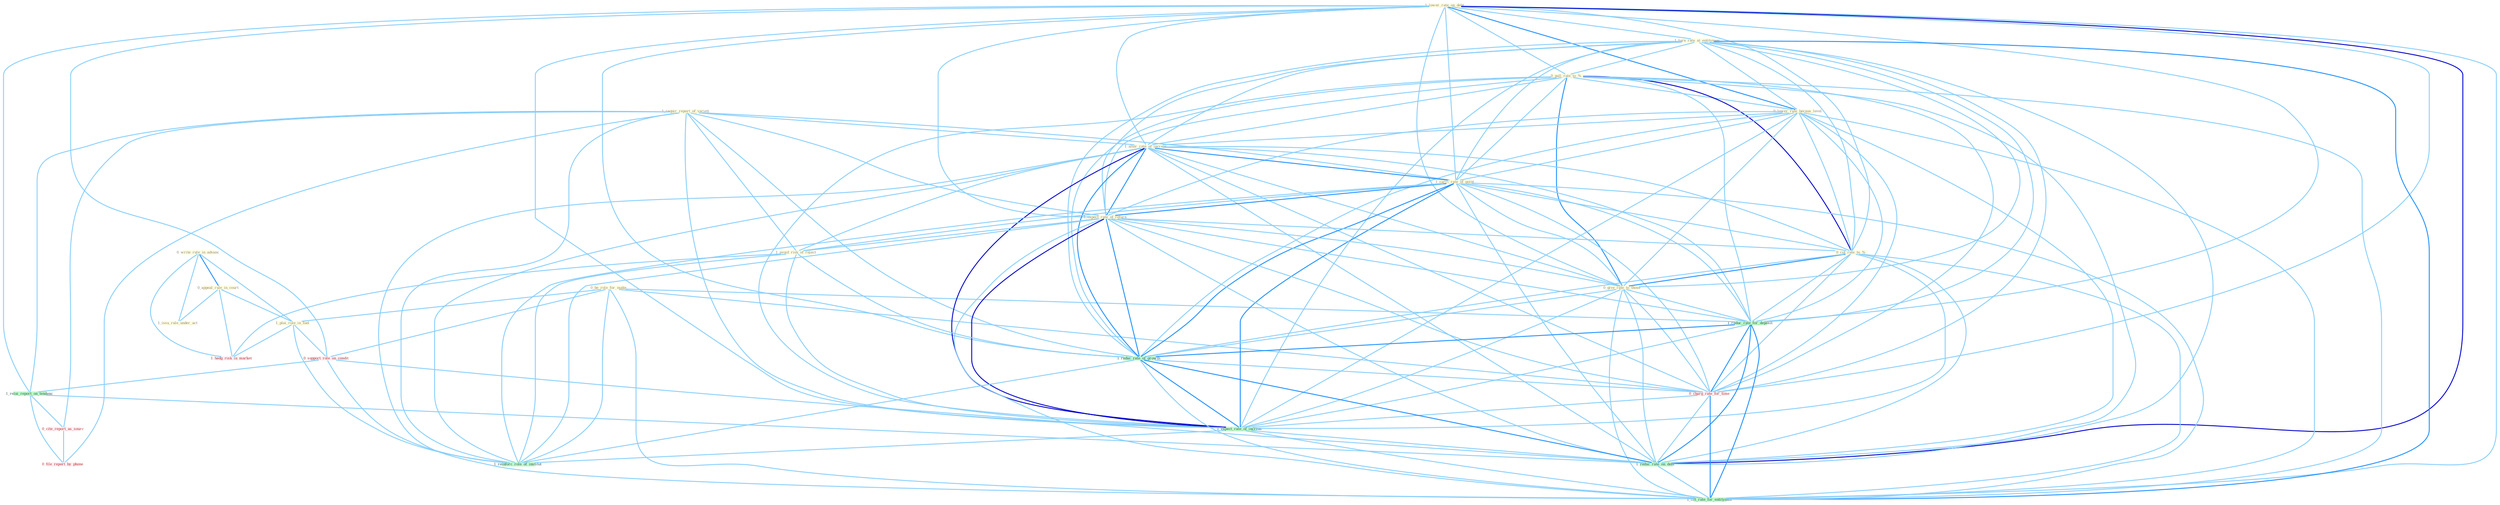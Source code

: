 Graph G{ 
    node
    [shape=polygon,style=filled,width=.5,height=.06,color="#BDFCC9",fixedsize=true,fontsize=4,
    fontcolor="#2f4f4f"];
    {node
    [color="#ffffe0", fontcolor="#8b7d6b"] "0_be_role_for_make " "1_lower_rate_on_debt " "0_write_rule_in_advanc " "1_turn_rate_at_entitynam " "1_requir_report_of_varieti " "0_pull_rate_to_% " "0_lower_rate_becaus_level " "1_alter_rate_of_increas " "1_carri_rate_of_point " "1_expect_rate_of_return " "0_cut_rate_to_% " "0_appeal_rule_in_court " "1_issu_rule_under_act " "0_give_rate_to_those " "1_avoid_risk_of_reject " "1_plai_role_in_fuel "}
{node [color="#fff0f5", fontcolor="#b22222"] "0_support_role_on_condit " "0_cite_report_as_sourc " "0_file_report_by_phone " "0_charg_rate_for_time " "1_hedg_risk_in_market "}
edge [color="#B0E2FF"];

	"0_be_role_for_make " -- "1_plai_role_in_fuel " [w="1", color="#87cefa" ];
	"0_be_role_for_make " -- "1_reduc_rate_for_deposit " [w="1", color="#87cefa" ];
	"0_be_role_for_make " -- "0_support_role_on_condit " [w="1", color="#87cefa" ];
	"0_be_role_for_make " -- "0_charg_rate_for_time " [w="1", color="#87cefa" ];
	"0_be_role_for_make " -- "1_reinforc_role_of_institut " [w="1", color="#87cefa" ];
	"0_be_role_for_make " -- "1_lift_rate_for_entitynam " [w="1", color="#87cefa" ];
	"1_lower_rate_on_debt " -- "1_turn_rate_at_entitynam " [w="1", color="#87cefa" ];
	"1_lower_rate_on_debt " -- "0_pull_rate_to_% " [w="1", color="#87cefa" ];
	"1_lower_rate_on_debt " -- "0_lower_rate_becaus_level " [w="2", color="#1e90ff" , len=0.8];
	"1_lower_rate_on_debt " -- "1_alter_rate_of_increas " [w="1", color="#87cefa" ];
	"1_lower_rate_on_debt " -- "1_carri_rate_of_point " [w="1", color="#87cefa" ];
	"1_lower_rate_on_debt " -- "1_expect_rate_of_return " [w="1", color="#87cefa" ];
	"1_lower_rate_on_debt " -- "0_cut_rate_to_% " [w="1", color="#87cefa" ];
	"1_lower_rate_on_debt " -- "0_give_rate_to_those " [w="1", color="#87cefa" ];
	"1_lower_rate_on_debt " -- "1_reduc_rate_for_deposit " [w="1", color="#87cefa" ];
	"1_lower_rate_on_debt " -- "0_support_role_on_condit " [w="1", color="#87cefa" ];
	"1_lower_rate_on_debt " -- "1_relai_report_on_tendenc " [w="1", color="#87cefa" ];
	"1_lower_rate_on_debt " -- "1_reduc_rate_of_growth " [w="1", color="#87cefa" ];
	"1_lower_rate_on_debt " -- "0_charg_rate_for_time " [w="1", color="#87cefa" ];
	"1_lower_rate_on_debt " -- "1_expect_rate_of_increas " [w="1", color="#87cefa" ];
	"1_lower_rate_on_debt " -- "1_reduc_rate_on_debt " [w="3", color="#0000cd" , len=0.6];
	"1_lower_rate_on_debt " -- "1_lift_rate_for_entitynam " [w="1", color="#87cefa" ];
	"0_write_rule_in_advanc " -- "0_appeal_rule_in_court " [w="2", color="#1e90ff" , len=0.8];
	"0_write_rule_in_advanc " -- "1_issu_rule_under_act " [w="1", color="#87cefa" ];
	"0_write_rule_in_advanc " -- "1_plai_role_in_fuel " [w="1", color="#87cefa" ];
	"0_write_rule_in_advanc " -- "1_hedg_risk_in_market " [w="1", color="#87cefa" ];
	"1_turn_rate_at_entitynam " -- "0_pull_rate_to_% " [w="1", color="#87cefa" ];
	"1_turn_rate_at_entitynam " -- "0_lower_rate_becaus_level " [w="1", color="#87cefa" ];
	"1_turn_rate_at_entitynam " -- "1_alter_rate_of_increas " [w="1", color="#87cefa" ];
	"1_turn_rate_at_entitynam " -- "1_carri_rate_of_point " [w="1", color="#87cefa" ];
	"1_turn_rate_at_entitynam " -- "1_expect_rate_of_return " [w="1", color="#87cefa" ];
	"1_turn_rate_at_entitynam " -- "0_cut_rate_to_% " [w="1", color="#87cefa" ];
	"1_turn_rate_at_entitynam " -- "0_give_rate_to_those " [w="1", color="#87cefa" ];
	"1_turn_rate_at_entitynam " -- "1_reduc_rate_for_deposit " [w="1", color="#87cefa" ];
	"1_turn_rate_at_entitynam " -- "1_reduc_rate_of_growth " [w="1", color="#87cefa" ];
	"1_turn_rate_at_entitynam " -- "0_charg_rate_for_time " [w="1", color="#87cefa" ];
	"1_turn_rate_at_entitynam " -- "1_expect_rate_of_increas " [w="1", color="#87cefa" ];
	"1_turn_rate_at_entitynam " -- "1_reduc_rate_on_debt " [w="1", color="#87cefa" ];
	"1_turn_rate_at_entitynam " -- "1_lift_rate_for_entitynam " [w="2", color="#1e90ff" , len=0.8];
	"1_requir_report_of_varieti " -- "1_alter_rate_of_increas " [w="1", color="#87cefa" ];
	"1_requir_report_of_varieti " -- "1_carri_rate_of_point " [w="1", color="#87cefa" ];
	"1_requir_report_of_varieti " -- "1_expect_rate_of_return " [w="1", color="#87cefa" ];
	"1_requir_report_of_varieti " -- "1_avoid_risk_of_reject " [w="1", color="#87cefa" ];
	"1_requir_report_of_varieti " -- "1_relai_report_on_tendenc " [w="1", color="#87cefa" ];
	"1_requir_report_of_varieti " -- "0_cite_report_as_sourc " [w="1", color="#87cefa" ];
	"1_requir_report_of_varieti " -- "1_reduc_rate_of_growth " [w="1", color="#87cefa" ];
	"1_requir_report_of_varieti " -- "0_file_report_by_phone " [w="1", color="#87cefa" ];
	"1_requir_report_of_varieti " -- "1_expect_rate_of_increas " [w="1", color="#87cefa" ];
	"1_requir_report_of_varieti " -- "1_reinforc_role_of_institut " [w="1", color="#87cefa" ];
	"0_pull_rate_to_% " -- "0_lower_rate_becaus_level " [w="1", color="#87cefa" ];
	"0_pull_rate_to_% " -- "1_alter_rate_of_increas " [w="1", color="#87cefa" ];
	"0_pull_rate_to_% " -- "1_carri_rate_of_point " [w="1", color="#87cefa" ];
	"0_pull_rate_to_% " -- "1_expect_rate_of_return " [w="1", color="#87cefa" ];
	"0_pull_rate_to_% " -- "0_cut_rate_to_% " [w="3", color="#0000cd" , len=0.6];
	"0_pull_rate_to_% " -- "0_give_rate_to_those " [w="2", color="#1e90ff" , len=0.8];
	"0_pull_rate_to_% " -- "1_reduc_rate_for_deposit " [w="1", color="#87cefa" ];
	"0_pull_rate_to_% " -- "1_reduc_rate_of_growth " [w="1", color="#87cefa" ];
	"0_pull_rate_to_% " -- "0_charg_rate_for_time " [w="1", color="#87cefa" ];
	"0_pull_rate_to_% " -- "1_expect_rate_of_increas " [w="1", color="#87cefa" ];
	"0_pull_rate_to_% " -- "1_reduc_rate_on_debt " [w="1", color="#87cefa" ];
	"0_pull_rate_to_% " -- "1_lift_rate_for_entitynam " [w="1", color="#87cefa" ];
	"0_lower_rate_becaus_level " -- "1_alter_rate_of_increas " [w="1", color="#87cefa" ];
	"0_lower_rate_becaus_level " -- "1_carri_rate_of_point " [w="1", color="#87cefa" ];
	"0_lower_rate_becaus_level " -- "1_expect_rate_of_return " [w="1", color="#87cefa" ];
	"0_lower_rate_becaus_level " -- "0_cut_rate_to_% " [w="1", color="#87cefa" ];
	"0_lower_rate_becaus_level " -- "0_give_rate_to_those " [w="1", color="#87cefa" ];
	"0_lower_rate_becaus_level " -- "1_reduc_rate_for_deposit " [w="1", color="#87cefa" ];
	"0_lower_rate_becaus_level " -- "1_reduc_rate_of_growth " [w="1", color="#87cefa" ];
	"0_lower_rate_becaus_level " -- "0_charg_rate_for_time " [w="1", color="#87cefa" ];
	"0_lower_rate_becaus_level " -- "1_expect_rate_of_increas " [w="1", color="#87cefa" ];
	"0_lower_rate_becaus_level " -- "1_reduc_rate_on_debt " [w="1", color="#87cefa" ];
	"0_lower_rate_becaus_level " -- "1_lift_rate_for_entitynam " [w="1", color="#87cefa" ];
	"1_alter_rate_of_increas " -- "1_carri_rate_of_point " [w="2", color="#1e90ff" , len=0.8];
	"1_alter_rate_of_increas " -- "1_expect_rate_of_return " [w="2", color="#1e90ff" , len=0.8];
	"1_alter_rate_of_increas " -- "0_cut_rate_to_% " [w="1", color="#87cefa" ];
	"1_alter_rate_of_increas " -- "0_give_rate_to_those " [w="1", color="#87cefa" ];
	"1_alter_rate_of_increas " -- "1_avoid_risk_of_reject " [w="1", color="#87cefa" ];
	"1_alter_rate_of_increas " -- "1_reduc_rate_for_deposit " [w="1", color="#87cefa" ];
	"1_alter_rate_of_increas " -- "1_reduc_rate_of_growth " [w="2", color="#1e90ff" , len=0.8];
	"1_alter_rate_of_increas " -- "0_charg_rate_for_time " [w="1", color="#87cefa" ];
	"1_alter_rate_of_increas " -- "1_expect_rate_of_increas " [w="3", color="#0000cd" , len=0.6];
	"1_alter_rate_of_increas " -- "1_reduc_rate_on_debt " [w="1", color="#87cefa" ];
	"1_alter_rate_of_increas " -- "1_reinforc_role_of_institut " [w="1", color="#87cefa" ];
	"1_alter_rate_of_increas " -- "1_lift_rate_for_entitynam " [w="1", color="#87cefa" ];
	"1_carri_rate_of_point " -- "1_expect_rate_of_return " [w="2", color="#1e90ff" , len=0.8];
	"1_carri_rate_of_point " -- "0_cut_rate_to_% " [w="1", color="#87cefa" ];
	"1_carri_rate_of_point " -- "0_give_rate_to_those " [w="1", color="#87cefa" ];
	"1_carri_rate_of_point " -- "1_avoid_risk_of_reject " [w="1", color="#87cefa" ];
	"1_carri_rate_of_point " -- "1_reduc_rate_for_deposit " [w="1", color="#87cefa" ];
	"1_carri_rate_of_point " -- "1_reduc_rate_of_growth " [w="2", color="#1e90ff" , len=0.8];
	"1_carri_rate_of_point " -- "0_charg_rate_for_time " [w="1", color="#87cefa" ];
	"1_carri_rate_of_point " -- "1_expect_rate_of_increas " [w="2", color="#1e90ff" , len=0.8];
	"1_carri_rate_of_point " -- "1_reduc_rate_on_debt " [w="1", color="#87cefa" ];
	"1_carri_rate_of_point " -- "1_reinforc_role_of_institut " [w="1", color="#87cefa" ];
	"1_carri_rate_of_point " -- "1_lift_rate_for_entitynam " [w="1", color="#87cefa" ];
	"1_expect_rate_of_return " -- "0_cut_rate_to_% " [w="1", color="#87cefa" ];
	"1_expect_rate_of_return " -- "0_give_rate_to_those " [w="1", color="#87cefa" ];
	"1_expect_rate_of_return " -- "1_avoid_risk_of_reject " [w="1", color="#87cefa" ];
	"1_expect_rate_of_return " -- "1_reduc_rate_for_deposit " [w="1", color="#87cefa" ];
	"1_expect_rate_of_return " -- "1_reduc_rate_of_growth " [w="2", color="#1e90ff" , len=0.8];
	"1_expect_rate_of_return " -- "0_charg_rate_for_time " [w="1", color="#87cefa" ];
	"1_expect_rate_of_return " -- "1_expect_rate_of_increas " [w="3", color="#0000cd" , len=0.6];
	"1_expect_rate_of_return " -- "1_reduc_rate_on_debt " [w="1", color="#87cefa" ];
	"1_expect_rate_of_return " -- "1_reinforc_role_of_institut " [w="1", color="#87cefa" ];
	"1_expect_rate_of_return " -- "1_lift_rate_for_entitynam " [w="1", color="#87cefa" ];
	"0_cut_rate_to_% " -- "0_give_rate_to_those " [w="2", color="#1e90ff" , len=0.8];
	"0_cut_rate_to_% " -- "1_reduc_rate_for_deposit " [w="1", color="#87cefa" ];
	"0_cut_rate_to_% " -- "1_reduc_rate_of_growth " [w="1", color="#87cefa" ];
	"0_cut_rate_to_% " -- "0_charg_rate_for_time " [w="1", color="#87cefa" ];
	"0_cut_rate_to_% " -- "1_expect_rate_of_increas " [w="1", color="#87cefa" ];
	"0_cut_rate_to_% " -- "1_reduc_rate_on_debt " [w="1", color="#87cefa" ];
	"0_cut_rate_to_% " -- "1_lift_rate_for_entitynam " [w="1", color="#87cefa" ];
	"0_appeal_rule_in_court " -- "1_issu_rule_under_act " [w="1", color="#87cefa" ];
	"0_appeal_rule_in_court " -- "1_plai_role_in_fuel " [w="1", color="#87cefa" ];
	"0_appeal_rule_in_court " -- "1_hedg_risk_in_market " [w="1", color="#87cefa" ];
	"0_give_rate_to_those " -- "1_reduc_rate_for_deposit " [w="1", color="#87cefa" ];
	"0_give_rate_to_those " -- "1_reduc_rate_of_growth " [w="1", color="#87cefa" ];
	"0_give_rate_to_those " -- "0_charg_rate_for_time " [w="1", color="#87cefa" ];
	"0_give_rate_to_those " -- "1_expect_rate_of_increas " [w="1", color="#87cefa" ];
	"0_give_rate_to_those " -- "1_reduc_rate_on_debt " [w="1", color="#87cefa" ];
	"0_give_rate_to_those " -- "1_lift_rate_for_entitynam " [w="1", color="#87cefa" ];
	"1_avoid_risk_of_reject " -- "1_reduc_rate_of_growth " [w="1", color="#87cefa" ];
	"1_avoid_risk_of_reject " -- "1_expect_rate_of_increas " [w="1", color="#87cefa" ];
	"1_avoid_risk_of_reject " -- "1_reinforc_role_of_institut " [w="1", color="#87cefa" ];
	"1_avoid_risk_of_reject " -- "1_hedg_risk_in_market " [w="1", color="#87cefa" ];
	"1_plai_role_in_fuel " -- "0_support_role_on_condit " [w="1", color="#87cefa" ];
	"1_plai_role_in_fuel " -- "1_reinforc_role_of_institut " [w="1", color="#87cefa" ];
	"1_plai_role_in_fuel " -- "1_hedg_risk_in_market " [w="1", color="#87cefa" ];
	"1_reduc_rate_for_deposit " -- "1_reduc_rate_of_growth " [w="2", color="#1e90ff" , len=0.8];
	"1_reduc_rate_for_deposit " -- "0_charg_rate_for_time " [w="2", color="#1e90ff" , len=0.8];
	"1_reduc_rate_for_deposit " -- "1_expect_rate_of_increas " [w="1", color="#87cefa" ];
	"1_reduc_rate_for_deposit " -- "1_reduc_rate_on_debt " [w="2", color="#1e90ff" , len=0.8];
	"1_reduc_rate_for_deposit " -- "1_lift_rate_for_entitynam " [w="2", color="#1e90ff" , len=0.8];
	"0_support_role_on_condit " -- "1_relai_report_on_tendenc " [w="1", color="#87cefa" ];
	"0_support_role_on_condit " -- "1_reduc_rate_on_debt " [w="1", color="#87cefa" ];
	"0_support_role_on_condit " -- "1_reinforc_role_of_institut " [w="1", color="#87cefa" ];
	"1_relai_report_on_tendenc " -- "0_cite_report_as_sourc " [w="1", color="#87cefa" ];
	"1_relai_report_on_tendenc " -- "0_file_report_by_phone " [w="1", color="#87cefa" ];
	"1_relai_report_on_tendenc " -- "1_reduc_rate_on_debt " [w="1", color="#87cefa" ];
	"0_cite_report_as_sourc " -- "0_file_report_by_phone " [w="1", color="#87cefa" ];
	"1_reduc_rate_of_growth " -- "0_charg_rate_for_time " [w="1", color="#87cefa" ];
	"1_reduc_rate_of_growth " -- "1_expect_rate_of_increas " [w="2", color="#1e90ff" , len=0.8];
	"1_reduc_rate_of_growth " -- "1_reduc_rate_on_debt " [w="2", color="#1e90ff" , len=0.8];
	"1_reduc_rate_of_growth " -- "1_reinforc_role_of_institut " [w="1", color="#87cefa" ];
	"1_reduc_rate_of_growth " -- "1_lift_rate_for_entitynam " [w="1", color="#87cefa" ];
	"0_charg_rate_for_time " -- "1_expect_rate_of_increas " [w="1", color="#87cefa" ];
	"0_charg_rate_for_time " -- "1_reduc_rate_on_debt " [w="1", color="#87cefa" ];
	"0_charg_rate_for_time " -- "1_lift_rate_for_entitynam " [w="2", color="#1e90ff" , len=0.8];
	"1_expect_rate_of_increas " -- "1_reduc_rate_on_debt " [w="1", color="#87cefa" ];
	"1_expect_rate_of_increas " -- "1_reinforc_role_of_institut " [w="1", color="#87cefa" ];
	"1_expect_rate_of_increas " -- "1_lift_rate_for_entitynam " [w="1", color="#87cefa" ];
	"1_reduc_rate_on_debt " -- "1_lift_rate_for_entitynam " [w="1", color="#87cefa" ];
}